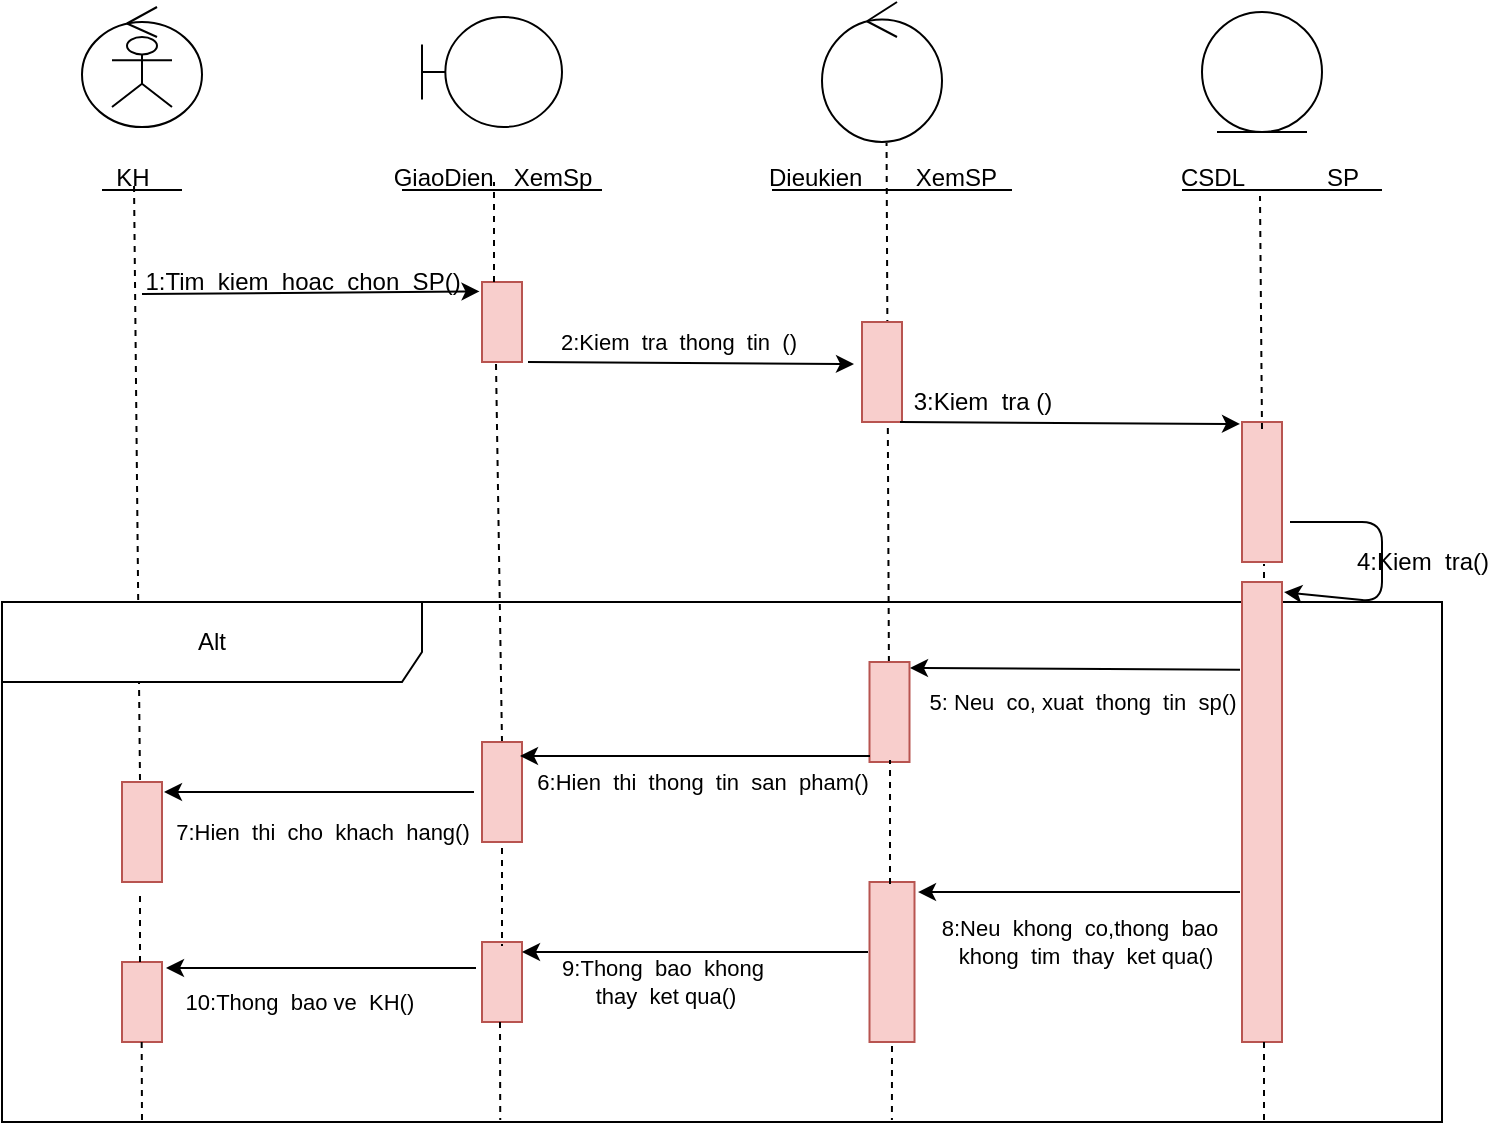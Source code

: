 <mxfile version="15.0.6" type="github" pages="2">
  <diagram id="An_nH-asYlKzCCh9bmCA" name="Page-1">
    <mxGraphModel dx="1406" dy="702" grid="1" gridSize="10" guides="1" tooltips="1" connect="1" arrows="1" fold="1" page="1" pageScale="1" pageWidth="827" pageHeight="1169" math="0" shadow="0">
      <root>
        <mxCell id="0" />
        <mxCell id="1" parent="0" />
        <mxCell id="emTTxlsoseDI7qeD5jnB-1" value="" style="shape=umlBoundary;whiteSpace=wrap;html=1;" parent="1" vertex="1">
          <mxGeometry x="290" y="67.5" width="70" height="55" as="geometry" />
        </mxCell>
        <mxCell id="emTTxlsoseDI7qeD5jnB-2" value="" style="ellipse;shape=umlControl;whiteSpace=wrap;html=1;" parent="1" vertex="1">
          <mxGeometry x="490" y="60" width="60" height="70" as="geometry" />
        </mxCell>
        <mxCell id="emTTxlsoseDI7qeD5jnB-3" value="" style="ellipse;shape=umlEntity;whiteSpace=wrap;html=1;" parent="1" vertex="1">
          <mxGeometry x="680" y="65" width="60" height="60" as="geometry" />
        </mxCell>
        <mxCell id="emTTxlsoseDI7qeD5jnB-4" value="" style="ellipse;shape=umlControl;whiteSpace=wrap;html=1;" parent="1" vertex="1">
          <mxGeometry x="120" y="62.5" width="60" height="60" as="geometry" />
        </mxCell>
        <mxCell id="emTTxlsoseDI7qeD5jnB-13" value="" style="shape=umlActor;verticalLabelPosition=bottom;verticalAlign=top;html=1;" parent="1" vertex="1">
          <mxGeometry x="135" y="77.5" width="30" height="35" as="geometry" />
        </mxCell>
        <mxCell id="emTTxlsoseDI7qeD5jnB-16" value="" style="line;strokeWidth=1;fillColor=none;align=left;verticalAlign=middle;spacingTop=-1;spacingLeft=3;spacingRight=3;rotatable=0;labelPosition=right;points=[];portConstraint=eastwest;" parent="1" vertex="1">
          <mxGeometry x="130" y="150" width="40" height="8" as="geometry" />
        </mxCell>
        <mxCell id="emTTxlsoseDI7qeD5jnB-17" value="&lt;font style=&quot;vertical-align: inherit&quot;&gt;&lt;font style=&quot;vertical-align: inherit&quot;&gt;KH&lt;/font&gt;&lt;/font&gt;" style="text;html=1;align=center;verticalAlign=middle;resizable=0;points=[];autosize=1;strokeColor=none;fillColor=none;" parent="1" vertex="1">
          <mxGeometry x="130" y="138" width="30" height="20" as="geometry" />
        </mxCell>
        <mxCell id="emTTxlsoseDI7qeD5jnB-18" value="" style="line;strokeWidth=1;fillColor=none;align=left;verticalAlign=middle;spacingTop=-1;spacingLeft=3;spacingRight=3;rotatable=0;labelPosition=right;points=[];portConstraint=eastwest;" parent="1" vertex="1">
          <mxGeometry x="280" y="150" width="100" height="8" as="geometry" />
        </mxCell>
        <mxCell id="emTTxlsoseDI7qeD5jnB-20" value="&lt;font style=&quot;vertical-align: inherit&quot;&gt;&lt;font style=&quot;vertical-align: inherit&quot;&gt;&lt;font style=&quot;vertical-align: inherit&quot;&gt;&lt;font style=&quot;vertical-align: inherit&quot;&gt;GiaoDien&amp;nbsp; &amp;nbsp;XemSp&lt;/font&gt;&lt;/font&gt;&lt;/font&gt;&lt;/font&gt;" style="text;html=1;align=center;verticalAlign=middle;resizable=0;points=[];autosize=1;strokeColor=none;fillColor=none;" parent="1" vertex="1">
          <mxGeometry x="270" y="138" width="110" height="20" as="geometry" />
        </mxCell>
        <mxCell id="emTTxlsoseDI7qeD5jnB-21" value="" style="line;strokeWidth=1;fillColor=none;align=left;verticalAlign=middle;spacingTop=-1;spacingLeft=3;spacingRight=3;rotatable=0;labelPosition=right;points=[];portConstraint=eastwest;" parent="1" vertex="1">
          <mxGeometry x="465" y="150" width="120" height="8" as="geometry" />
        </mxCell>
        <mxCell id="emTTxlsoseDI7qeD5jnB-22" value="&lt;font style=&quot;vertical-align: inherit&quot;&gt;&lt;font style=&quot;vertical-align: inherit&quot;&gt;Dieukien&amp;nbsp; &amp;nbsp; &amp;nbsp; &amp;nbsp; XemSP&lt;/font&gt;&lt;/font&gt;" style="text;html=1;align=center;verticalAlign=middle;resizable=0;points=[];autosize=1;strokeColor=none;fillColor=none;" parent="1" vertex="1">
          <mxGeometry x="455" y="138" width="130" height="20" as="geometry" />
        </mxCell>
        <mxCell id="emTTxlsoseDI7qeD5jnB-29" value="" style="line;strokeWidth=1;fillColor=none;align=left;verticalAlign=middle;spacingTop=-1;spacingLeft=3;spacingRight=3;rotatable=0;labelPosition=right;points=[];portConstraint=eastwest;" parent="1" vertex="1">
          <mxGeometry x="670" y="150" width="100" height="8" as="geometry" />
        </mxCell>
        <mxCell id="emTTxlsoseDI7qeD5jnB-30" value="&lt;font style=&quot;vertical-align: inherit&quot;&gt;&lt;font style=&quot;vertical-align: inherit&quot;&gt;CSDL&lt;/font&gt;&lt;/font&gt;" style="text;html=1;align=center;verticalAlign=middle;resizable=0;points=[];autosize=1;strokeColor=none;fillColor=none;" parent="1" vertex="1">
          <mxGeometry x="660" y="138" width="50" height="20" as="geometry" />
        </mxCell>
        <mxCell id="emTTxlsoseDI7qeD5jnB-31" value="SP" style="text;html=1;align=center;verticalAlign=middle;resizable=0;points=[];autosize=1;strokeColor=none;fillColor=none;" parent="1" vertex="1">
          <mxGeometry x="735" y="138" width="30" height="20" as="geometry" />
        </mxCell>
        <mxCell id="emTTxlsoseDI7qeD5jnB-41" value="" style="endArrow=none;dashed=1;html=1;entryX=0.538;entryY=1.008;entryDx=0;entryDy=0;entryPerimeter=0;exitX=0.485;exitY=0;exitDx=0;exitDy=0;exitPerimeter=0;" parent="1" source="ZRQd5jVJD9YZoinRuWbX-15" target="emTTxlsoseDI7qeD5jnB-2" edge="1">
          <mxGeometry width="50" height="50" relative="1" as="geometry">
            <mxPoint x="522.28" y="350" as="sourcePoint" />
            <mxPoint x="490" y="400" as="targetPoint" />
          </mxGeometry>
        </mxCell>
        <mxCell id="emTTxlsoseDI7qeD5jnB-43" value="" style="html=1;points=[];perimeter=orthogonalPerimeter;fillColor=#f8cecc;strokeColor=#b85450;" parent="1" vertex="1">
          <mxGeometry x="320" y="200" width="20" height="40" as="geometry" />
        </mxCell>
        <mxCell id="emTTxlsoseDI7qeD5jnB-48" value="" style="html=1;points=[];perimeter=orthogonalPerimeter;fillColor=#f8cecc;strokeColor=#b85450;" parent="1" vertex="1">
          <mxGeometry x="510" y="220" width="20" height="50" as="geometry" />
        </mxCell>
        <mxCell id="emTTxlsoseDI7qeD5jnB-51" value="" style="endArrow=none;dashed=1;html=1;exitX=0.5;exitY=0;exitDx=0;exitDy=0;exitPerimeter=0;" parent="1" edge="1" source="ZRQd5jVJD9YZoinRuWbX-10">
          <mxGeometry width="50" height="50" relative="1" as="geometry">
            <mxPoint x="327" y="330" as="sourcePoint" />
            <mxPoint x="327" y="241" as="targetPoint" />
          </mxGeometry>
        </mxCell>
        <mxCell id="emTTxlsoseDI7qeD5jnB-52" value="" style="endArrow=none;dashed=1;html=1;" parent="1" edge="1">
          <mxGeometry width="50" height="50" relative="1" as="geometry">
            <mxPoint x="326" y="200" as="sourcePoint" />
            <mxPoint x="326" y="150" as="targetPoint" />
          </mxGeometry>
        </mxCell>
        <mxCell id="emTTxlsoseDI7qeD5jnB-58" value="" style="endArrow=none;dashed=1;html=1;exitX=0.45;exitY=-0.02;exitDx=0;exitDy=0;exitPerimeter=0;" parent="1" source="ZRQd5jVJD9YZoinRuWbX-5" edge="1">
          <mxGeometry width="50" height="50" relative="1" as="geometry">
            <mxPoint x="146" y="240" as="sourcePoint" />
            <mxPoint x="146" y="150" as="targetPoint" />
          </mxGeometry>
        </mxCell>
        <mxCell id="emTTxlsoseDI7qeD5jnB-63" value="" style="endArrow=classic;html=1;entryX=-0.062;entryY=0.118;entryDx=0;entryDy=0;entryPerimeter=0;" parent="1" target="emTTxlsoseDI7qeD5jnB-43" edge="1">
          <mxGeometry width="50" height="50" relative="1" as="geometry">
            <mxPoint x="150" y="206" as="sourcePoint" />
            <mxPoint x="410" y="330" as="targetPoint" />
          </mxGeometry>
        </mxCell>
        <mxCell id="emTTxlsoseDI7qeD5jnB-64" value="2:Kiem&amp;nbsp; tra&amp;nbsp; thong&amp;nbsp; tin&amp;nbsp; ()" style="endArrow=classic;html=1;startArrow=none;entryX=-0.2;entryY=0.42;entryDx=0;entryDy=0;entryPerimeter=0;" parent="1" target="emTTxlsoseDI7qeD5jnB-48" edge="1">
          <mxGeometry x="-0.083" y="10" width="50" height="50" relative="1" as="geometry">
            <mxPoint x="343" y="240" as="sourcePoint" />
            <mxPoint x="508" y="219" as="targetPoint" />
            <Array as="points" />
            <mxPoint as="offset" />
          </mxGeometry>
        </mxCell>
        <mxCell id="emTTxlsoseDI7qeD5jnB-76" value="1:Tim&amp;nbsp; kiem&amp;nbsp; hoac&amp;nbsp; chon&amp;nbsp; SP()" style="text;html=1;align=center;verticalAlign=middle;resizable=0;points=[];autosize=1;strokeColor=none;fillColor=none;" parent="1" vertex="1">
          <mxGeometry x="145" y="190" width="170" height="20" as="geometry" />
        </mxCell>
        <mxCell id="ZRQd5jVJD9YZoinRuWbX-4" value="Alt" style="shape=umlFrame;whiteSpace=wrap;html=1;width=210;height=40;" vertex="1" parent="1">
          <mxGeometry x="80" y="360" width="720" height="260" as="geometry" />
        </mxCell>
        <mxCell id="ZRQd5jVJD9YZoinRuWbX-5" value="" style="html=1;points=[];perimeter=orthogonalPerimeter;fillColor=#f8cecc;strokeColor=#b85450;" vertex="1" parent="1">
          <mxGeometry x="140" y="450" width="20" height="50" as="geometry" />
        </mxCell>
        <mxCell id="ZRQd5jVJD9YZoinRuWbX-6" value="" style="html=1;points=[];perimeter=orthogonalPerimeter;fillColor=#f8cecc;strokeColor=#b85450;" vertex="1" parent="1">
          <mxGeometry x="140" y="540" width="20" height="40" as="geometry" />
        </mxCell>
        <mxCell id="ZRQd5jVJD9YZoinRuWbX-8" value="" style="endArrow=none;dashed=1;html=1;entryX=0.45;entryY=1.08;entryDx=0;entryDy=0;entryPerimeter=0;" edge="1" parent="1" target="ZRQd5jVJD9YZoinRuWbX-5">
          <mxGeometry width="50" height="50" relative="1" as="geometry">
            <mxPoint x="149" y="540" as="sourcePoint" />
            <mxPoint x="490" y="320" as="targetPoint" />
          </mxGeometry>
        </mxCell>
        <mxCell id="ZRQd5jVJD9YZoinRuWbX-9" value="" style="endArrow=none;dashed=1;html=1;exitX=0.097;exitY=0.846;exitDx=0;exitDy=0;exitPerimeter=0;" edge="1" parent="1" source="ZRQd5jVJD9YZoinRuWbX-4">
          <mxGeometry width="50" height="50" relative="1" as="geometry">
            <mxPoint x="440" y="370" as="sourcePoint" />
            <mxPoint x="150" y="620" as="targetPoint" />
          </mxGeometry>
        </mxCell>
        <mxCell id="ZRQd5jVJD9YZoinRuWbX-10" value="" style="html=1;points=[];perimeter=orthogonalPerimeter;fillColor=#f8cecc;strokeColor=#b85450;" vertex="1" parent="1">
          <mxGeometry x="320" y="430" width="20" height="50" as="geometry" />
        </mxCell>
        <mxCell id="ZRQd5jVJD9YZoinRuWbX-11" value="" style="html=1;points=[];perimeter=orthogonalPerimeter;fillColor=#f8cecc;strokeColor=#b85450;" vertex="1" parent="1">
          <mxGeometry x="320" y="530" width="20" height="40" as="geometry" />
        </mxCell>
        <mxCell id="ZRQd5jVJD9YZoinRuWbX-12" value="" style="endArrow=none;dashed=1;html=1;exitX=0.5;exitY=1.06;exitDx=0;exitDy=0;exitPerimeter=0;entryX=0.5;entryY=0.05;entryDx=0;entryDy=0;entryPerimeter=0;" edge="1" parent="1" source="ZRQd5jVJD9YZoinRuWbX-10" target="ZRQd5jVJD9YZoinRuWbX-11">
          <mxGeometry width="50" height="50" relative="1" as="geometry">
            <mxPoint x="430" y="330" as="sourcePoint" />
            <mxPoint x="480" y="280" as="targetPoint" />
          </mxGeometry>
        </mxCell>
        <mxCell id="ZRQd5jVJD9YZoinRuWbX-14" value="" style="endArrow=none;dashed=1;html=1;entryX=0.346;entryY=0.996;entryDx=0;entryDy=0;entryPerimeter=0;" edge="1" parent="1" target="ZRQd5jVJD9YZoinRuWbX-4">
          <mxGeometry width="50" height="50" relative="1" as="geometry">
            <mxPoint x="329" y="570" as="sourcePoint" />
            <mxPoint x="480" y="290" as="targetPoint" />
          </mxGeometry>
        </mxCell>
        <mxCell id="ZRQd5jVJD9YZoinRuWbX-15" value="" style="html=1;points=[];perimeter=orthogonalPerimeter;fillColor=#f8cecc;strokeColor=#b85450;" vertex="1" parent="1">
          <mxGeometry x="513.75" y="390" width="20" height="50" as="geometry" />
        </mxCell>
        <mxCell id="ZRQd5jVJD9YZoinRuWbX-16" value="" style="html=1;points=[];perimeter=orthogonalPerimeter;fillColor=#f8cecc;strokeColor=#b85450;" vertex="1" parent="1">
          <mxGeometry x="513.75" y="500" width="22.5" height="80" as="geometry" />
        </mxCell>
        <mxCell id="ZRQd5jVJD9YZoinRuWbX-19" value="" style="endArrow=none;dashed=1;html=1;entryX=0.513;entryY=0.98;entryDx=0;entryDy=0;entryPerimeter=0;" edge="1" parent="1" target="ZRQd5jVJD9YZoinRuWbX-15">
          <mxGeometry width="50" height="50" relative="1" as="geometry">
            <mxPoint x="524" y="501" as="sourcePoint" />
            <mxPoint x="490" y="280" as="targetPoint" />
            <Array as="points" />
          </mxGeometry>
        </mxCell>
        <mxCell id="ZRQd5jVJD9YZoinRuWbX-21" value="" style="endArrow=none;dashed=1;html=1;exitX=0.5;exitY=1.025;exitDx=0;exitDy=0;exitPerimeter=0;entryX=0.618;entryY=0.996;entryDx=0;entryDy=0;entryPerimeter=0;" edge="1" parent="1" source="ZRQd5jVJD9YZoinRuWbX-16" target="ZRQd5jVJD9YZoinRuWbX-4">
          <mxGeometry width="50" height="50" relative="1" as="geometry">
            <mxPoint x="450" y="330" as="sourcePoint" />
            <mxPoint x="500" y="280" as="targetPoint" />
          </mxGeometry>
        </mxCell>
        <mxCell id="ZRQd5jVJD9YZoinRuWbX-22" value="" style="html=1;points=[];perimeter=orthogonalPerimeter;fillColor=#f8cecc;strokeColor=#b85450;" vertex="1" parent="1">
          <mxGeometry x="700" y="270" width="20" height="70" as="geometry" />
        </mxCell>
        <mxCell id="ZRQd5jVJD9YZoinRuWbX-23" value="" style="html=1;points=[];perimeter=orthogonalPerimeter;fillColor=#f8cecc;strokeColor=#b85450;" vertex="1" parent="1">
          <mxGeometry x="700" y="350" width="20" height="230" as="geometry" />
        </mxCell>
        <mxCell id="ZRQd5jVJD9YZoinRuWbX-24" value="" style="endArrow=none;dashed=1;html=1;exitX=0.5;exitY=0.05;exitDx=0;exitDy=0;exitPerimeter=0;entryX=0.98;entryY=0.95;entryDx=0;entryDy=0;entryPerimeter=0;" edge="1" parent="1" source="ZRQd5jVJD9YZoinRuWbX-22" target="emTTxlsoseDI7qeD5jnB-30">
          <mxGeometry width="50" height="50" relative="1" as="geometry">
            <mxPoint x="420" y="330" as="sourcePoint" />
            <mxPoint x="714" y="155" as="targetPoint" />
          </mxGeometry>
        </mxCell>
        <mxCell id="ZRQd5jVJD9YZoinRuWbX-25" value="" style="endArrow=none;dashed=1;html=1;" edge="1" parent="1">
          <mxGeometry width="50" height="50" relative="1" as="geometry">
            <mxPoint x="711" y="348" as="sourcePoint" />
            <mxPoint x="711" y="341" as="targetPoint" />
          </mxGeometry>
        </mxCell>
        <mxCell id="ZRQd5jVJD9YZoinRuWbX-26" value="" style="endArrow=none;dashed=1;html=1;" edge="1" parent="1">
          <mxGeometry width="50" height="50" relative="1" as="geometry">
            <mxPoint x="711" y="619" as="sourcePoint" />
            <mxPoint x="711" y="580" as="targetPoint" />
          </mxGeometry>
        </mxCell>
        <mxCell id="ZRQd5jVJD9YZoinRuWbX-27" value="" style="endArrow=classic;html=1;entryX=-0.05;entryY=0.014;entryDx=0;entryDy=0;entryPerimeter=0;exitX=0.95;exitY=1;exitDx=0;exitDy=0;exitPerimeter=0;" edge="1" parent="1" source="emTTxlsoseDI7qeD5jnB-48" target="ZRQd5jVJD9YZoinRuWbX-22">
          <mxGeometry width="50" height="50" relative="1" as="geometry">
            <mxPoint x="330" y="330" as="sourcePoint" />
            <mxPoint x="380" y="280" as="targetPoint" />
          </mxGeometry>
        </mxCell>
        <mxCell id="ZRQd5jVJD9YZoinRuWbX-28" value="" style="endArrow=classic;html=1;exitX=1.2;exitY=0.714;exitDx=0;exitDy=0;exitPerimeter=0;entryX=1.05;entryY=0.022;entryDx=0;entryDy=0;entryPerimeter=0;" edge="1" parent="1" source="ZRQd5jVJD9YZoinRuWbX-22" target="ZRQd5jVJD9YZoinRuWbX-23">
          <mxGeometry width="50" height="50" relative="1" as="geometry">
            <mxPoint x="330" y="330" as="sourcePoint" />
            <mxPoint x="600" y="310" as="targetPoint" />
            <Array as="points">
              <mxPoint x="770" y="320" />
              <mxPoint x="770" y="360" />
            </Array>
          </mxGeometry>
        </mxCell>
        <mxCell id="ZRQd5jVJD9YZoinRuWbX-29" value="" style="endArrow=classic;html=1;entryX=0.95;entryY=0.14;entryDx=0;entryDy=0;entryPerimeter=0;" edge="1" parent="1" target="ZRQd5jVJD9YZoinRuWbX-10">
          <mxGeometry width="50" height="50" relative="1" as="geometry">
            <mxPoint x="514" y="437" as="sourcePoint" />
            <mxPoint x="530" y="280" as="targetPoint" />
          </mxGeometry>
        </mxCell>
        <mxCell id="ZRQd5jVJD9YZoinRuWbX-40" value="6:Hien&amp;nbsp; thi&amp;nbsp; thong&amp;nbsp; tin&amp;nbsp; san&amp;nbsp; pham()" style="edgeLabel;html=1;align=center;verticalAlign=middle;resizable=0;points=[];" vertex="1" connectable="0" parent="ZRQd5jVJD9YZoinRuWbX-29">
          <mxGeometry x="0.749" y="4" relative="1" as="geometry">
            <mxPoint x="69" y="9" as="offset" />
          </mxGeometry>
        </mxCell>
        <mxCell id="ZRQd5jVJD9YZoinRuWbX-30" value="" style="endArrow=classic;html=1;entryX=1.05;entryY=0.1;entryDx=0;entryDy=0;entryPerimeter=0;" edge="1" parent="1" target="ZRQd5jVJD9YZoinRuWbX-5">
          <mxGeometry width="50" height="50" relative="1" as="geometry">
            <mxPoint x="316" y="455" as="sourcePoint" />
            <mxPoint x="530" y="280" as="targetPoint" />
          </mxGeometry>
        </mxCell>
        <mxCell id="ZRQd5jVJD9YZoinRuWbX-41" value="7:Hien&amp;nbsp; thi&amp;nbsp; cho&amp;nbsp; khach&amp;nbsp; hang()" style="edgeLabel;html=1;align=center;verticalAlign=middle;resizable=0;points=[];" vertex="1" connectable="0" parent="ZRQd5jVJD9YZoinRuWbX-30">
          <mxGeometry x="0.368" y="1" relative="1" as="geometry">
            <mxPoint x="30" y="19" as="offset" />
          </mxGeometry>
        </mxCell>
        <mxCell id="ZRQd5jVJD9YZoinRuWbX-31" value="9:Thong&amp;nbsp; bao&amp;nbsp; khong&lt;br&gt;&amp;nbsp;thay&amp;nbsp; ket qua()" style="endArrow=classic;html=1;exitX=-0.033;exitY=0.438;exitDx=0;exitDy=0;exitPerimeter=0;entryX=1;entryY=0.125;entryDx=0;entryDy=0;entryPerimeter=0;" edge="1" parent="1" source="ZRQd5jVJD9YZoinRuWbX-16" target="ZRQd5jVJD9YZoinRuWbX-11">
          <mxGeometry x="0.191" y="15" width="50" height="50" relative="1" as="geometry">
            <mxPoint x="420" y="340" as="sourcePoint" />
            <mxPoint x="470" y="290" as="targetPoint" />
            <mxPoint as="offset" />
          </mxGeometry>
        </mxCell>
        <mxCell id="ZRQd5jVJD9YZoinRuWbX-32" value="" style="endArrow=classic;html=1;entryX=1.1;entryY=0.075;entryDx=0;entryDy=0;entryPerimeter=0;" edge="1" parent="1" target="ZRQd5jVJD9YZoinRuWbX-6">
          <mxGeometry width="50" height="50" relative="1" as="geometry">
            <mxPoint x="317" y="543" as="sourcePoint" />
            <mxPoint x="240" y="480" as="targetPoint" />
          </mxGeometry>
        </mxCell>
        <mxCell id="ZRQd5jVJD9YZoinRuWbX-42" value="10:Thong&amp;nbsp; bao ve&amp;nbsp; KH()&amp;nbsp;" style="edgeLabel;html=1;align=center;verticalAlign=middle;resizable=0;points=[];" vertex="1" connectable="0" parent="ZRQd5jVJD9YZoinRuWbX-32">
          <mxGeometry x="0.265" y="3" relative="1" as="geometry">
            <mxPoint x="11" y="14" as="offset" />
          </mxGeometry>
        </mxCell>
        <mxCell id="ZRQd5jVJD9YZoinRuWbX-34" value="" style="endArrow=classic;html=1;exitX=-0.05;exitY=0.191;exitDx=0;exitDy=0;exitPerimeter=0;" edge="1" parent="1" source="ZRQd5jVJD9YZoinRuWbX-23">
          <mxGeometry width="50" height="50" relative="1" as="geometry">
            <mxPoint x="420" y="340" as="sourcePoint" />
            <mxPoint x="534" y="393" as="targetPoint" />
          </mxGeometry>
        </mxCell>
        <mxCell id="ZRQd5jVJD9YZoinRuWbX-38" value="5: Neu&amp;nbsp; co, xuat&amp;nbsp; thong&amp;nbsp; tin&amp;nbsp; sp()" style="edgeLabel;html=1;align=center;verticalAlign=middle;resizable=0;points=[];" vertex="1" connectable="0" parent="ZRQd5jVJD9YZoinRuWbX-34">
          <mxGeometry x="0.467" y="3" relative="1" as="geometry">
            <mxPoint x="42" y="14" as="offset" />
          </mxGeometry>
        </mxCell>
        <mxCell id="ZRQd5jVJD9YZoinRuWbX-35" value="" style="endArrow=classic;html=1;entryX=1.078;entryY=0.063;entryDx=0;entryDy=0;entryPerimeter=0;" edge="1" parent="1" target="ZRQd5jVJD9YZoinRuWbX-16">
          <mxGeometry width="50" height="50" relative="1" as="geometry">
            <mxPoint x="699" y="505" as="sourcePoint" />
            <mxPoint x="470" y="290" as="targetPoint" />
          </mxGeometry>
        </mxCell>
        <mxCell id="ZRQd5jVJD9YZoinRuWbX-39" value="8:Neu&amp;nbsp; khong&amp;nbsp; co,thong&amp;nbsp; bao&amp;nbsp;&lt;br&gt;&amp;nbsp;khong&amp;nbsp; tim&amp;nbsp; thay&amp;nbsp; ket qua()" style="edgeLabel;html=1;align=center;verticalAlign=middle;resizable=0;points=[];" vertex="1" connectable="0" parent="ZRQd5jVJD9YZoinRuWbX-35">
          <mxGeometry x="0.677" y="4" relative="1" as="geometry">
            <mxPoint x="56" y="21" as="offset" />
          </mxGeometry>
        </mxCell>
        <mxCell id="ZRQd5jVJD9YZoinRuWbX-36" value="3:Kiem&amp;nbsp; tra ()" style="text;html=1;align=center;verticalAlign=middle;resizable=0;points=[];autosize=1;strokeColor=none;fillColor=none;" vertex="1" parent="1">
          <mxGeometry x="530" y="250" width="80" height="20" as="geometry" />
        </mxCell>
        <mxCell id="ZRQd5jVJD9YZoinRuWbX-37" value="4:Kiem&amp;nbsp; tra()" style="text;html=1;align=center;verticalAlign=middle;resizable=0;points=[];autosize=1;strokeColor=none;fillColor=none;" vertex="1" parent="1">
          <mxGeometry x="750" y="330" width="80" height="20" as="geometry" />
        </mxCell>
      </root>
    </mxGraphModel>
  </diagram>
  <diagram id="tJQT0tR47n3e1HN7ZD_G" name="Page-2">
    <mxGraphModel dx="1406" dy="702" grid="1" gridSize="10" guides="1" tooltips="1" connect="1" arrows="1" fold="1" page="1" pageScale="1" pageWidth="827" pageHeight="1169" math="0" shadow="0">
      <root>
        <mxCell id="pO1RDkfc2_XqZQkuJAZG-0" />
        <mxCell id="pO1RDkfc2_XqZQkuJAZG-1" parent="pO1RDkfc2_XqZQkuJAZG-0" />
      </root>
    </mxGraphModel>
  </diagram>
</mxfile>
